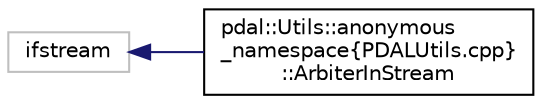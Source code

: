 digraph "Graphical Class Hierarchy"
{
  edge [fontname="Helvetica",fontsize="10",labelfontname="Helvetica",labelfontsize="10"];
  node [fontname="Helvetica",fontsize="10",shape=record];
  rankdir="LR";
  Node1 [label="ifstream",height=0.2,width=0.4,color="grey75", fillcolor="white", style="filled"];
  Node1 -> Node2 [dir="back",color="midnightblue",fontsize="10",style="solid",fontname="Helvetica"];
  Node2 [label="pdal::Utils::anonymous\l_namespace\{PDALUtils.cpp\}\l::ArbiterInStream",height=0.2,width=0.4,color="black", fillcolor="white", style="filled",URL="$classpdal_1_1Utils_1_1anonymous__namespace_02PDALUtils_8cpp_03_1_1ArbiterInStream.html"];
}
